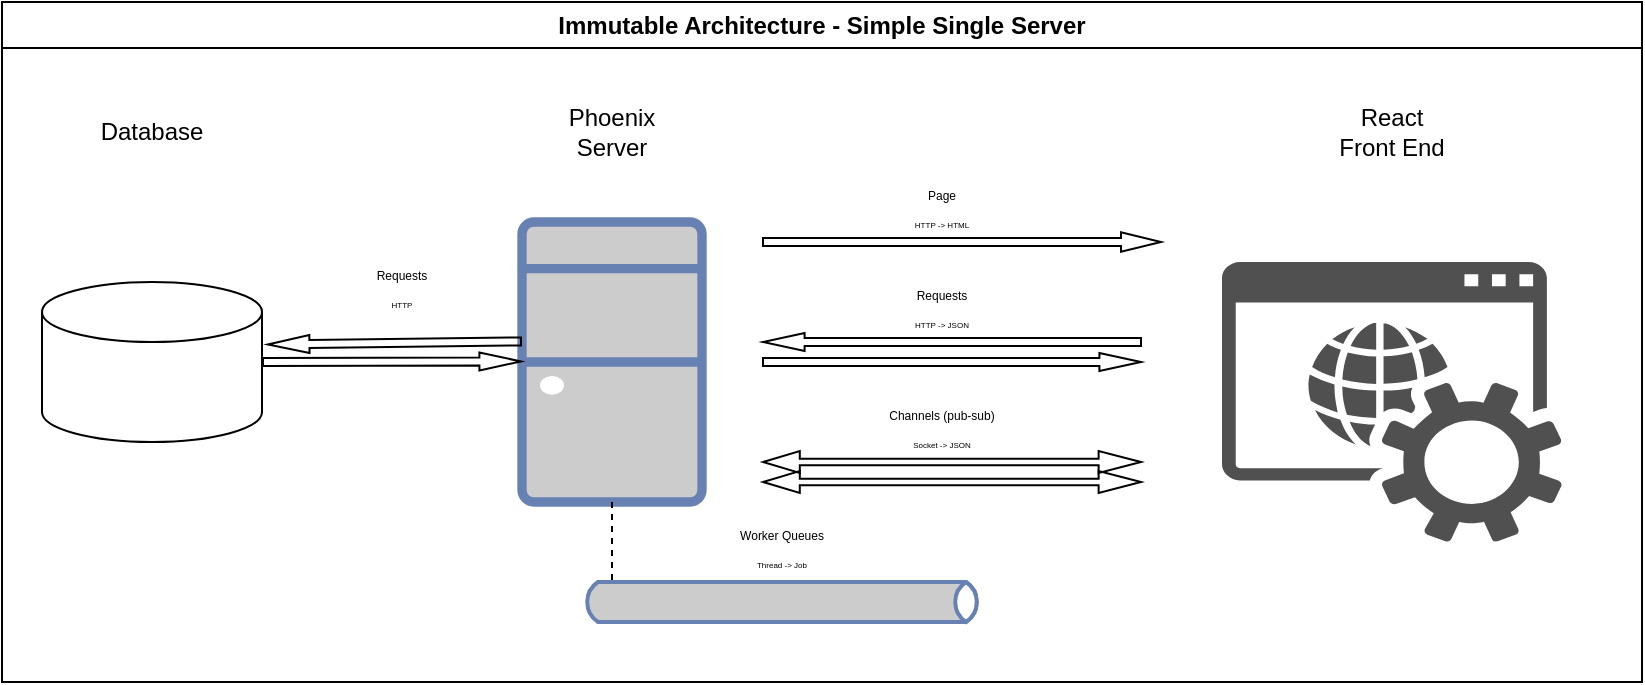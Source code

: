 <mxfile version="26.2.13">
  <diagram name="Page-1" id="TtiW4mMxfE1wLx5P75x9">
    <mxGraphModel dx="793" dy="419" grid="1" gridSize="10" guides="1" tooltips="1" connect="1" arrows="1" fold="1" page="1" pageScale="1" pageWidth="850" pageHeight="1100" math="0" shadow="0">
      <root>
        <mxCell id="0" />
        <mxCell id="1" parent="0" />
        <mxCell id="gxeyPCvs1zIvZB43rxMI-1" value="" style="shape=cylinder3;whiteSpace=wrap;html=1;boundedLbl=1;backgroundOutline=1;size=15;" vertex="1" parent="1">
          <mxGeometry x="50" y="220" width="110" height="80" as="geometry" />
        </mxCell>
        <mxCell id="gxeyPCvs1zIvZB43rxMI-2" value="" style="sketch=0;pointerEvents=1;shadow=0;dashed=0;html=1;strokeColor=none;fillColor=#505050;labelPosition=center;verticalLabelPosition=bottom;verticalAlign=top;outlineConnect=0;align=center;shape=mxgraph.office.services.online_hosted_services;" vertex="1" parent="1">
          <mxGeometry x="640" y="210" width="170" height="140" as="geometry" />
        </mxCell>
        <mxCell id="gxeyPCvs1zIvZB43rxMI-5" value="" style="shape=flexArrow;endArrow=classic;html=1;rounded=0;width=4;endSize=6.332;endWidth=4.8;" edge="1" parent="1">
          <mxGeometry width="50" height="50" relative="1" as="geometry">
            <mxPoint x="410" y="200" as="sourcePoint" />
            <mxPoint x="610" y="200" as="targetPoint" />
          </mxGeometry>
        </mxCell>
        <mxCell id="gxeyPCvs1zIvZB43rxMI-9" value="" style="shape=flexArrow;endArrow=classic;html=1;rounded=0;width=4;endSize=6.6;endWidth=4;" edge="1" parent="1">
          <mxGeometry width="50" height="50" relative="1" as="geometry">
            <mxPoint x="600" y="250" as="sourcePoint" />
            <mxPoint x="410" y="250" as="targetPoint" />
          </mxGeometry>
        </mxCell>
        <mxCell id="gxeyPCvs1zIvZB43rxMI-10" value="" style="shape=flexArrow;endArrow=classic;html=1;rounded=0;width=4;endSize=6.6;endWidth=4;" edge="1" parent="1">
          <mxGeometry width="50" height="50" relative="1" as="geometry">
            <mxPoint x="410" y="260" as="sourcePoint" />
            <mxPoint x="600" y="260" as="targetPoint" />
          </mxGeometry>
        </mxCell>
        <mxCell id="gxeyPCvs1zIvZB43rxMI-11" value="" style="shape=flexArrow;endArrow=classic;startArrow=classic;html=1;rounded=0;width=3.2;startSize=5.8;startWidth=6.72;endWidth=6.72;endSize=6.732;" edge="1" parent="1">
          <mxGeometry width="100" height="100" relative="1" as="geometry">
            <mxPoint x="410" y="310" as="sourcePoint" />
            <mxPoint x="600" y="310" as="targetPoint" />
          </mxGeometry>
        </mxCell>
        <mxCell id="gxeyPCvs1zIvZB43rxMI-12" value="" style="shape=flexArrow;endArrow=classic;startArrow=classic;html=1;rounded=0;width=3.2;startSize=5.8;startWidth=6.72;endWidth=6.72;endSize=6.732;" edge="1" parent="1">
          <mxGeometry width="100" height="100" relative="1" as="geometry">
            <mxPoint x="410" y="320" as="sourcePoint" />
            <mxPoint x="600" y="320" as="targetPoint" />
          </mxGeometry>
        </mxCell>
        <mxCell id="gxeyPCvs1zIvZB43rxMI-13" value="" style="fontColor=#0066CC;verticalAlign=top;verticalLabelPosition=bottom;labelPosition=center;align=center;html=1;outlineConnect=0;fillColor=#CCCCCC;strokeColor=#6881B3;gradientColor=none;gradientDirection=north;strokeWidth=2;shape=mxgraph.networks.desktop_pc;" vertex="1" parent="1">
          <mxGeometry x="290" y="190" width="90" height="140" as="geometry" />
        </mxCell>
        <mxCell id="gxeyPCvs1zIvZB43rxMI-16" value="&lt;div style=&quot;line-height: 100%;&quot;&gt;&lt;font style=&quot;font-size: 4px;&quot;&gt;HTTP -&amp;gt; HTML &lt;/font&gt;&lt;/div&gt;" style="text;html=1;align=center;verticalAlign=middle;whiteSpace=wrap;rounded=0;" vertex="1" parent="1">
          <mxGeometry x="440" y="180" width="120" height="20" as="geometry" />
        </mxCell>
        <mxCell id="gxeyPCvs1zIvZB43rxMI-18" value="&lt;font style=&quot;font-size: 6px;&quot;&gt;Page&lt;/font&gt;" style="text;html=1;align=center;verticalAlign=middle;whiteSpace=wrap;rounded=0;" vertex="1" parent="1">
          <mxGeometry x="440" y="170" width="120" height="10" as="geometry" />
        </mxCell>
        <mxCell id="gxeyPCvs1zIvZB43rxMI-19" value="&lt;div style=&quot;line-height: 100%;&quot;&gt;&lt;font style=&quot;font-size: 4px;&quot;&gt;HTTP -&amp;gt; JSON &lt;/font&gt;&lt;/div&gt;" style="text;html=1;align=center;verticalAlign=middle;whiteSpace=wrap;rounded=0;" vertex="1" parent="1">
          <mxGeometry x="440" y="230" width="120" height="20" as="geometry" />
        </mxCell>
        <mxCell id="gxeyPCvs1zIvZB43rxMI-20" value="&lt;font style=&quot;font-size: 6px;&quot;&gt;Requests&lt;/font&gt;" style="text;html=1;align=center;verticalAlign=middle;whiteSpace=wrap;rounded=0;" vertex="1" parent="1">
          <mxGeometry x="440" y="220" width="120" height="10" as="geometry" />
        </mxCell>
        <mxCell id="gxeyPCvs1zIvZB43rxMI-21" value="&lt;div style=&quot;line-height: 100%;&quot;&gt;&lt;font style=&quot;font-size: 4px;&quot;&gt;Socket -&amp;gt; JSON &lt;/font&gt;&lt;/div&gt;" style="text;html=1;align=center;verticalAlign=middle;whiteSpace=wrap;rounded=0;" vertex="1" parent="1">
          <mxGeometry x="440" y="290" width="120" height="20" as="geometry" />
        </mxCell>
        <mxCell id="gxeyPCvs1zIvZB43rxMI-22" value="&lt;font style=&quot;font-size: 6px;&quot;&gt;Channels (pub-sub)&lt;/font&gt;" style="text;html=1;align=center;verticalAlign=middle;whiteSpace=wrap;rounded=0;" vertex="1" parent="1">
          <mxGeometry x="440" y="280" width="120" height="10" as="geometry" />
        </mxCell>
        <mxCell id="gxeyPCvs1zIvZB43rxMI-23" value="" style="shape=flexArrow;endArrow=classic;html=1;rounded=0;width=4;endSize=6.6;endWidth=4;entryX=1.022;entryY=0.391;entryDx=0;entryDy=0;entryPerimeter=0;" edge="1" parent="1" target="gxeyPCvs1zIvZB43rxMI-1">
          <mxGeometry width="50" height="50" relative="1" as="geometry">
            <mxPoint x="290" y="249.71" as="sourcePoint" />
            <mxPoint x="200" y="250" as="targetPoint" />
          </mxGeometry>
        </mxCell>
        <mxCell id="gxeyPCvs1zIvZB43rxMI-24" value="" style="shape=flexArrow;endArrow=classic;html=1;rounded=0;width=4;endSize=6.6;endWidth=4;" edge="1" parent="1">
          <mxGeometry width="50" height="50" relative="1" as="geometry">
            <mxPoint x="160" y="260" as="sourcePoint" />
            <mxPoint x="290" y="259.71" as="targetPoint" />
          </mxGeometry>
        </mxCell>
        <mxCell id="gxeyPCvs1zIvZB43rxMI-25" value="&lt;div style=&quot;line-height: 100%;&quot;&gt;&lt;font style=&quot;font-size: 4px;&quot;&gt;HTTP&lt;/font&gt;&lt;/div&gt;" style="text;html=1;align=center;verticalAlign=middle;whiteSpace=wrap;rounded=0;" vertex="1" parent="1">
          <mxGeometry x="170" y="220.29" width="120" height="20" as="geometry" />
        </mxCell>
        <mxCell id="gxeyPCvs1zIvZB43rxMI-26" value="&lt;font style=&quot;font-size: 6px;&quot;&gt;Requests&lt;/font&gt;" style="text;html=1;align=center;verticalAlign=middle;whiteSpace=wrap;rounded=0;" vertex="1" parent="1">
          <mxGeometry x="170" y="210" width="120" height="10" as="geometry" />
        </mxCell>
        <mxCell id="gxeyPCvs1zIvZB43rxMI-27" value="Database" style="text;html=1;align=center;verticalAlign=middle;whiteSpace=wrap;rounded=0;" vertex="1" parent="1">
          <mxGeometry x="75" y="130" width="60" height="30" as="geometry" />
        </mxCell>
        <mxCell id="gxeyPCvs1zIvZB43rxMI-29" value="Phoenix Server" style="text;html=1;align=center;verticalAlign=middle;whiteSpace=wrap;rounded=0;" vertex="1" parent="1">
          <mxGeometry x="305" y="130" width="60" height="30" as="geometry" />
        </mxCell>
        <mxCell id="gxeyPCvs1zIvZB43rxMI-30" value="React&lt;br&gt;Front End" style="text;html=1;align=center;verticalAlign=middle;whiteSpace=wrap;rounded=0;" vertex="1" parent="1">
          <mxGeometry x="695" y="130" width="60" height="30" as="geometry" />
        </mxCell>
        <mxCell id="gxeyPCvs1zIvZB43rxMI-31" value="Immutable Architecture - Simple Single Server" style="swimlane;whiteSpace=wrap;html=1;" vertex="1" parent="1">
          <mxGeometry x="30" y="80" width="820" height="340" as="geometry" />
        </mxCell>
        <mxCell id="gxeyPCvs1zIvZB43rxMI-32" value="" style="html=1;outlineConnect=0;fillColor=#CCCCCC;strokeColor=#6881B3;gradientColor=none;gradientDirection=north;strokeWidth=2;shape=mxgraph.networks.bus;gradientColor=none;gradientDirection=north;fontColor=#ffffff;perimeter=backbonePerimeter;backboneSize=20;" vertex="1" parent="1">
          <mxGeometry x="320" y="370" width="200" height="20" as="geometry" />
        </mxCell>
        <mxCell id="gxeyPCvs1zIvZB43rxMI-35" value="" style="endArrow=none;dashed=1;html=1;rounded=0;" edge="1" parent="1" source="gxeyPCvs1zIvZB43rxMI-13" target="gxeyPCvs1zIvZB43rxMI-32">
          <mxGeometry width="50" height="50" relative="1" as="geometry">
            <mxPoint x="360" y="340" as="sourcePoint" />
            <mxPoint x="450" y="200" as="targetPoint" />
          </mxGeometry>
        </mxCell>
        <mxCell id="gxeyPCvs1zIvZB43rxMI-36" value="&lt;div style=&quot;line-height: 100%;&quot;&gt;&lt;font style=&quot;font-size: 4px;&quot;&gt;Thread -&amp;gt; Job &lt;/font&gt;&lt;/div&gt;" style="text;html=1;align=center;verticalAlign=middle;whiteSpace=wrap;rounded=0;" vertex="1" parent="1">
          <mxGeometry x="360" y="350" width="120" height="20" as="geometry" />
        </mxCell>
        <mxCell id="gxeyPCvs1zIvZB43rxMI-37" value="&lt;font style=&quot;font-size: 6px;&quot;&gt;Worker Queues&lt;/font&gt;" style="text;html=1;align=center;verticalAlign=middle;whiteSpace=wrap;rounded=0;" vertex="1" parent="1">
          <mxGeometry x="360" y="340" width="120" height="10" as="geometry" />
        </mxCell>
      </root>
    </mxGraphModel>
  </diagram>
</mxfile>

